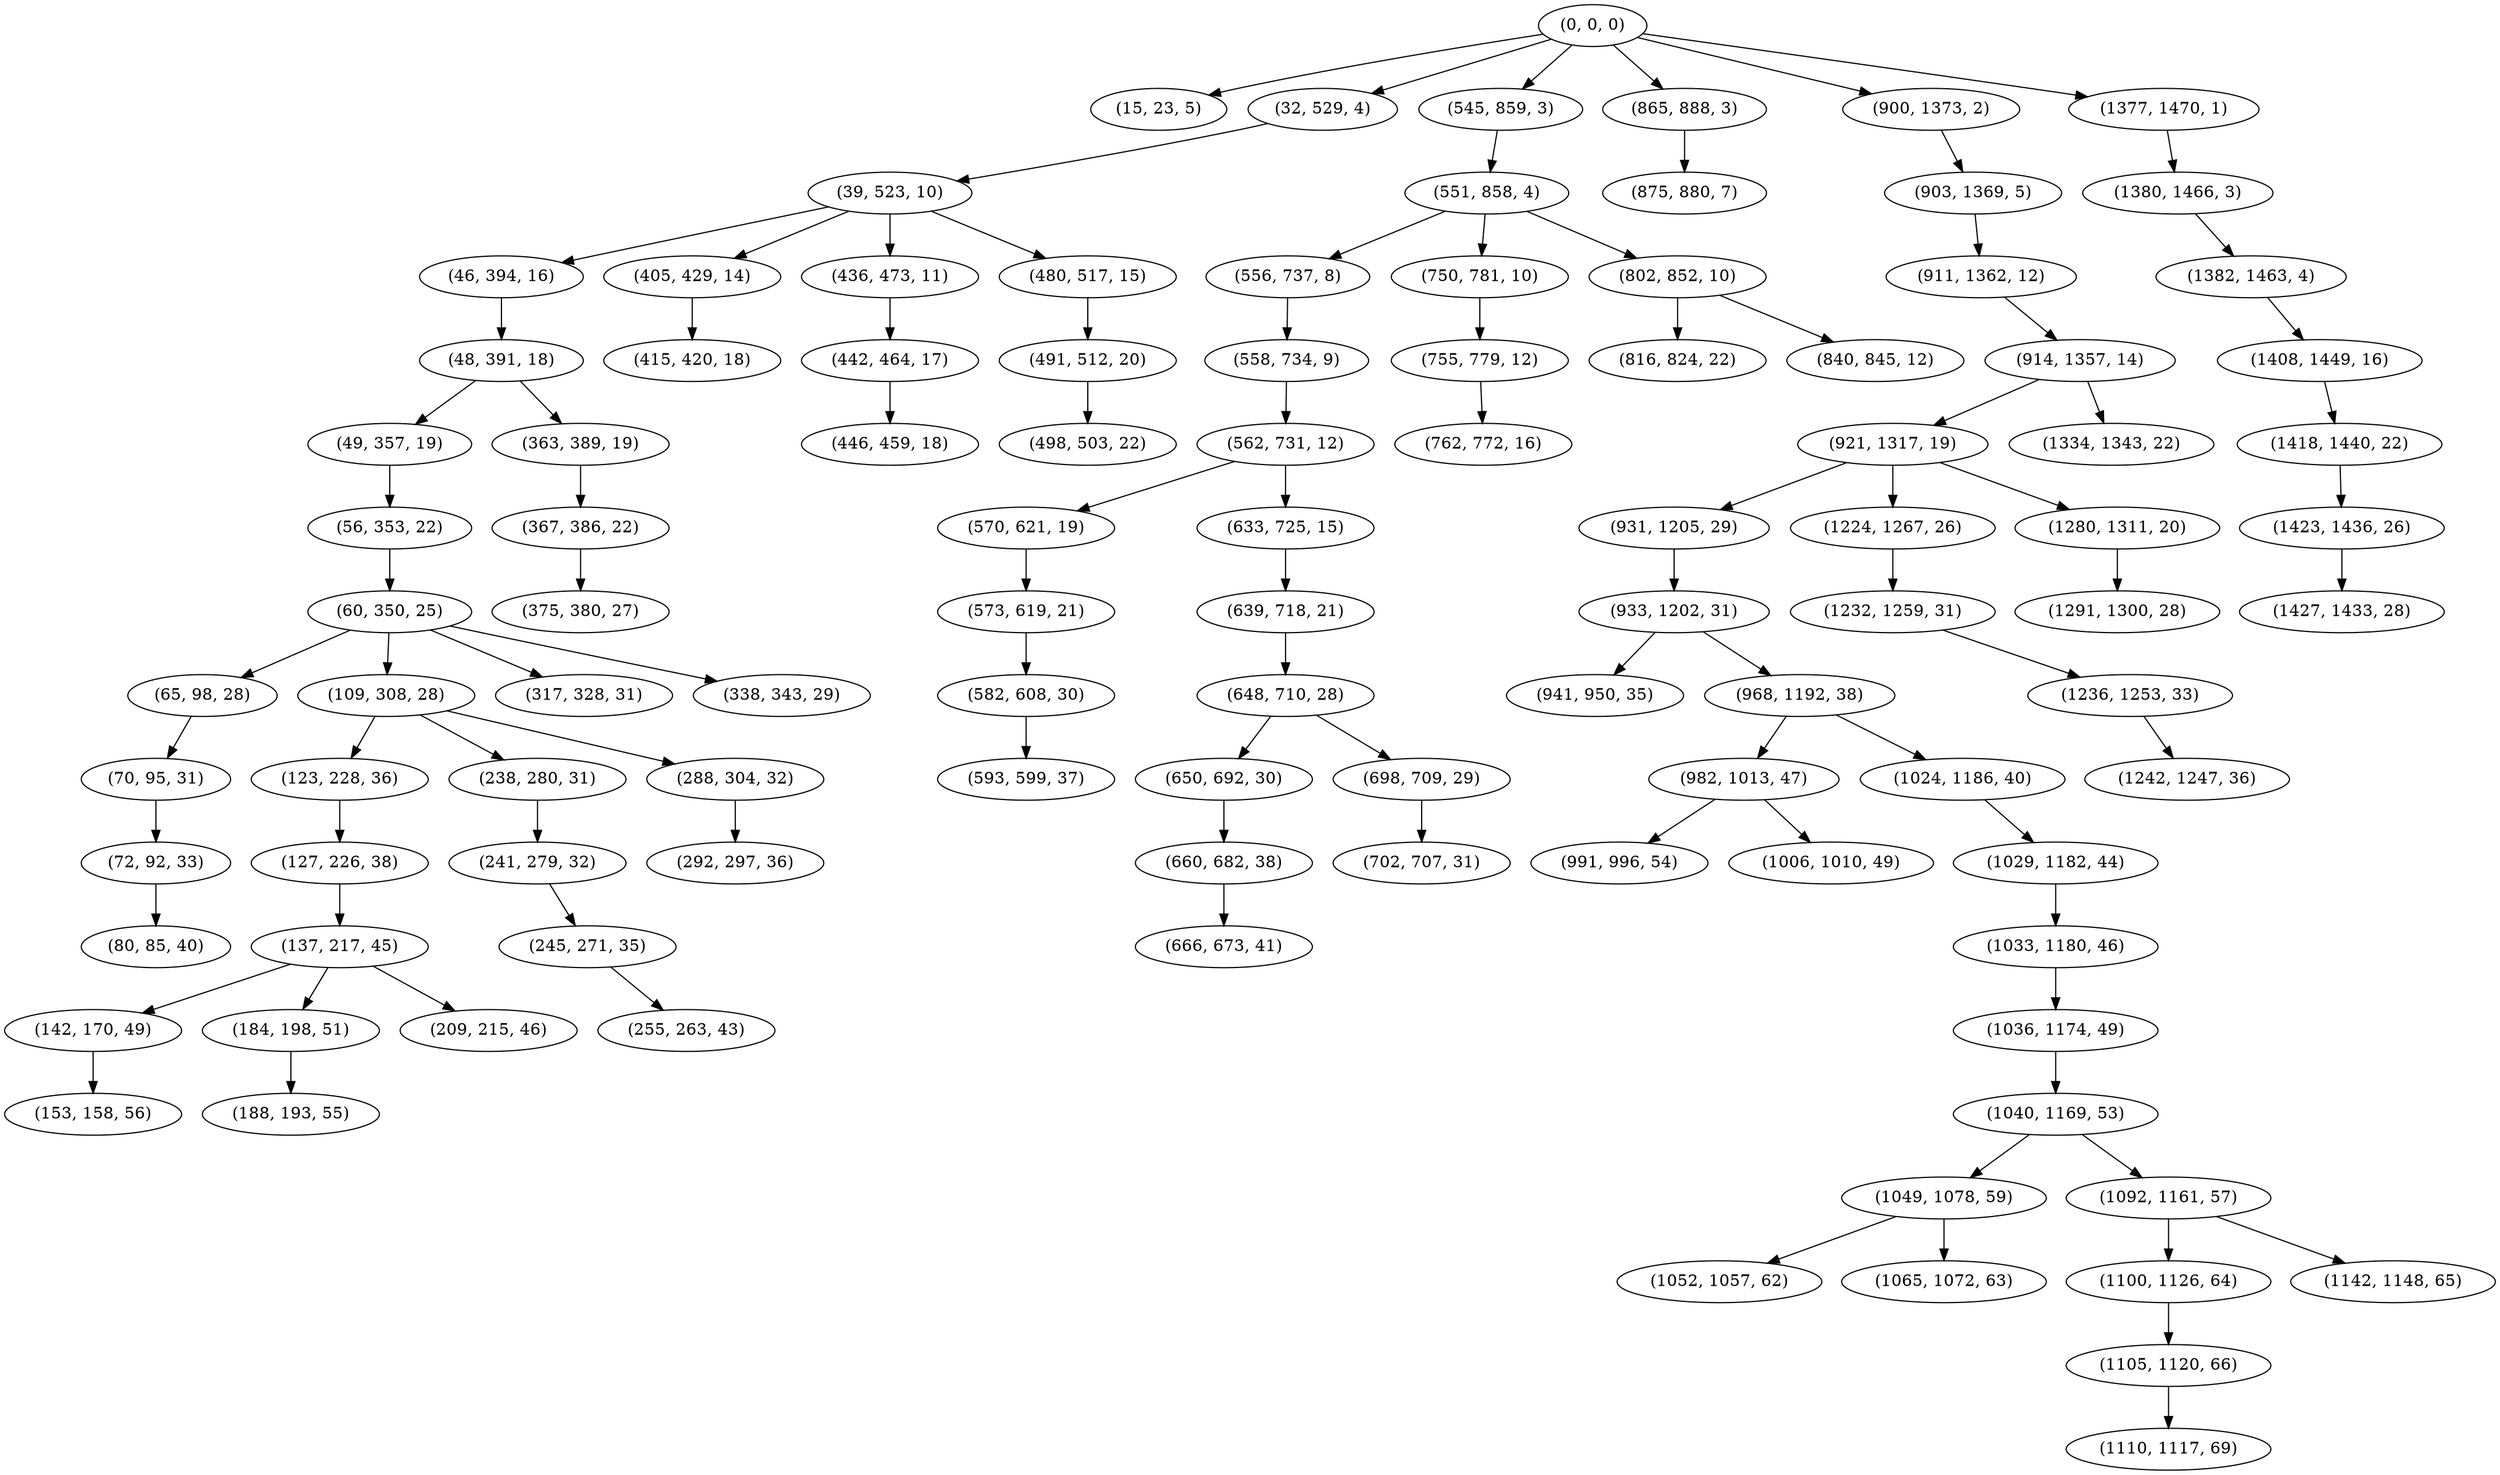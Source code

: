 digraph tree {
    "(0, 0, 0)";
    "(15, 23, 5)";
    "(32, 529, 4)";
    "(39, 523, 10)";
    "(46, 394, 16)";
    "(48, 391, 18)";
    "(49, 357, 19)";
    "(56, 353, 22)";
    "(60, 350, 25)";
    "(65, 98, 28)";
    "(70, 95, 31)";
    "(72, 92, 33)";
    "(80, 85, 40)";
    "(109, 308, 28)";
    "(123, 228, 36)";
    "(127, 226, 38)";
    "(137, 217, 45)";
    "(142, 170, 49)";
    "(153, 158, 56)";
    "(184, 198, 51)";
    "(188, 193, 55)";
    "(209, 215, 46)";
    "(238, 280, 31)";
    "(241, 279, 32)";
    "(245, 271, 35)";
    "(255, 263, 43)";
    "(288, 304, 32)";
    "(292, 297, 36)";
    "(317, 328, 31)";
    "(338, 343, 29)";
    "(363, 389, 19)";
    "(367, 386, 22)";
    "(375, 380, 27)";
    "(405, 429, 14)";
    "(415, 420, 18)";
    "(436, 473, 11)";
    "(442, 464, 17)";
    "(446, 459, 18)";
    "(480, 517, 15)";
    "(491, 512, 20)";
    "(498, 503, 22)";
    "(545, 859, 3)";
    "(551, 858, 4)";
    "(556, 737, 8)";
    "(558, 734, 9)";
    "(562, 731, 12)";
    "(570, 621, 19)";
    "(573, 619, 21)";
    "(582, 608, 30)";
    "(593, 599, 37)";
    "(633, 725, 15)";
    "(639, 718, 21)";
    "(648, 710, 28)";
    "(650, 692, 30)";
    "(660, 682, 38)";
    "(666, 673, 41)";
    "(698, 709, 29)";
    "(702, 707, 31)";
    "(750, 781, 10)";
    "(755, 779, 12)";
    "(762, 772, 16)";
    "(802, 852, 10)";
    "(816, 824, 22)";
    "(840, 845, 12)";
    "(865, 888, 3)";
    "(875, 880, 7)";
    "(900, 1373, 2)";
    "(903, 1369, 5)";
    "(911, 1362, 12)";
    "(914, 1357, 14)";
    "(921, 1317, 19)";
    "(931, 1205, 29)";
    "(933, 1202, 31)";
    "(941, 950, 35)";
    "(968, 1192, 38)";
    "(982, 1013, 47)";
    "(991, 996, 54)";
    "(1006, 1010, 49)";
    "(1024, 1186, 40)";
    "(1029, 1182, 44)";
    "(1033, 1180, 46)";
    "(1036, 1174, 49)";
    "(1040, 1169, 53)";
    "(1049, 1078, 59)";
    "(1052, 1057, 62)";
    "(1065, 1072, 63)";
    "(1092, 1161, 57)";
    "(1100, 1126, 64)";
    "(1105, 1120, 66)";
    "(1110, 1117, 69)";
    "(1142, 1148, 65)";
    "(1224, 1267, 26)";
    "(1232, 1259, 31)";
    "(1236, 1253, 33)";
    "(1242, 1247, 36)";
    "(1280, 1311, 20)";
    "(1291, 1300, 28)";
    "(1334, 1343, 22)";
    "(1377, 1470, 1)";
    "(1380, 1466, 3)";
    "(1382, 1463, 4)";
    "(1408, 1449, 16)";
    "(1418, 1440, 22)";
    "(1423, 1436, 26)";
    "(1427, 1433, 28)";
    "(0, 0, 0)" -> "(15, 23, 5)";
    "(0, 0, 0)" -> "(32, 529, 4)";
    "(0, 0, 0)" -> "(545, 859, 3)";
    "(0, 0, 0)" -> "(865, 888, 3)";
    "(0, 0, 0)" -> "(900, 1373, 2)";
    "(0, 0, 0)" -> "(1377, 1470, 1)";
    "(32, 529, 4)" -> "(39, 523, 10)";
    "(39, 523, 10)" -> "(46, 394, 16)";
    "(39, 523, 10)" -> "(405, 429, 14)";
    "(39, 523, 10)" -> "(436, 473, 11)";
    "(39, 523, 10)" -> "(480, 517, 15)";
    "(46, 394, 16)" -> "(48, 391, 18)";
    "(48, 391, 18)" -> "(49, 357, 19)";
    "(48, 391, 18)" -> "(363, 389, 19)";
    "(49, 357, 19)" -> "(56, 353, 22)";
    "(56, 353, 22)" -> "(60, 350, 25)";
    "(60, 350, 25)" -> "(65, 98, 28)";
    "(60, 350, 25)" -> "(109, 308, 28)";
    "(60, 350, 25)" -> "(317, 328, 31)";
    "(60, 350, 25)" -> "(338, 343, 29)";
    "(65, 98, 28)" -> "(70, 95, 31)";
    "(70, 95, 31)" -> "(72, 92, 33)";
    "(72, 92, 33)" -> "(80, 85, 40)";
    "(109, 308, 28)" -> "(123, 228, 36)";
    "(109, 308, 28)" -> "(238, 280, 31)";
    "(109, 308, 28)" -> "(288, 304, 32)";
    "(123, 228, 36)" -> "(127, 226, 38)";
    "(127, 226, 38)" -> "(137, 217, 45)";
    "(137, 217, 45)" -> "(142, 170, 49)";
    "(137, 217, 45)" -> "(184, 198, 51)";
    "(137, 217, 45)" -> "(209, 215, 46)";
    "(142, 170, 49)" -> "(153, 158, 56)";
    "(184, 198, 51)" -> "(188, 193, 55)";
    "(238, 280, 31)" -> "(241, 279, 32)";
    "(241, 279, 32)" -> "(245, 271, 35)";
    "(245, 271, 35)" -> "(255, 263, 43)";
    "(288, 304, 32)" -> "(292, 297, 36)";
    "(363, 389, 19)" -> "(367, 386, 22)";
    "(367, 386, 22)" -> "(375, 380, 27)";
    "(405, 429, 14)" -> "(415, 420, 18)";
    "(436, 473, 11)" -> "(442, 464, 17)";
    "(442, 464, 17)" -> "(446, 459, 18)";
    "(480, 517, 15)" -> "(491, 512, 20)";
    "(491, 512, 20)" -> "(498, 503, 22)";
    "(545, 859, 3)" -> "(551, 858, 4)";
    "(551, 858, 4)" -> "(556, 737, 8)";
    "(551, 858, 4)" -> "(750, 781, 10)";
    "(551, 858, 4)" -> "(802, 852, 10)";
    "(556, 737, 8)" -> "(558, 734, 9)";
    "(558, 734, 9)" -> "(562, 731, 12)";
    "(562, 731, 12)" -> "(570, 621, 19)";
    "(562, 731, 12)" -> "(633, 725, 15)";
    "(570, 621, 19)" -> "(573, 619, 21)";
    "(573, 619, 21)" -> "(582, 608, 30)";
    "(582, 608, 30)" -> "(593, 599, 37)";
    "(633, 725, 15)" -> "(639, 718, 21)";
    "(639, 718, 21)" -> "(648, 710, 28)";
    "(648, 710, 28)" -> "(650, 692, 30)";
    "(648, 710, 28)" -> "(698, 709, 29)";
    "(650, 692, 30)" -> "(660, 682, 38)";
    "(660, 682, 38)" -> "(666, 673, 41)";
    "(698, 709, 29)" -> "(702, 707, 31)";
    "(750, 781, 10)" -> "(755, 779, 12)";
    "(755, 779, 12)" -> "(762, 772, 16)";
    "(802, 852, 10)" -> "(816, 824, 22)";
    "(802, 852, 10)" -> "(840, 845, 12)";
    "(865, 888, 3)" -> "(875, 880, 7)";
    "(900, 1373, 2)" -> "(903, 1369, 5)";
    "(903, 1369, 5)" -> "(911, 1362, 12)";
    "(911, 1362, 12)" -> "(914, 1357, 14)";
    "(914, 1357, 14)" -> "(921, 1317, 19)";
    "(914, 1357, 14)" -> "(1334, 1343, 22)";
    "(921, 1317, 19)" -> "(931, 1205, 29)";
    "(921, 1317, 19)" -> "(1224, 1267, 26)";
    "(921, 1317, 19)" -> "(1280, 1311, 20)";
    "(931, 1205, 29)" -> "(933, 1202, 31)";
    "(933, 1202, 31)" -> "(941, 950, 35)";
    "(933, 1202, 31)" -> "(968, 1192, 38)";
    "(968, 1192, 38)" -> "(982, 1013, 47)";
    "(968, 1192, 38)" -> "(1024, 1186, 40)";
    "(982, 1013, 47)" -> "(991, 996, 54)";
    "(982, 1013, 47)" -> "(1006, 1010, 49)";
    "(1024, 1186, 40)" -> "(1029, 1182, 44)";
    "(1029, 1182, 44)" -> "(1033, 1180, 46)";
    "(1033, 1180, 46)" -> "(1036, 1174, 49)";
    "(1036, 1174, 49)" -> "(1040, 1169, 53)";
    "(1040, 1169, 53)" -> "(1049, 1078, 59)";
    "(1040, 1169, 53)" -> "(1092, 1161, 57)";
    "(1049, 1078, 59)" -> "(1052, 1057, 62)";
    "(1049, 1078, 59)" -> "(1065, 1072, 63)";
    "(1092, 1161, 57)" -> "(1100, 1126, 64)";
    "(1092, 1161, 57)" -> "(1142, 1148, 65)";
    "(1100, 1126, 64)" -> "(1105, 1120, 66)";
    "(1105, 1120, 66)" -> "(1110, 1117, 69)";
    "(1224, 1267, 26)" -> "(1232, 1259, 31)";
    "(1232, 1259, 31)" -> "(1236, 1253, 33)";
    "(1236, 1253, 33)" -> "(1242, 1247, 36)";
    "(1280, 1311, 20)" -> "(1291, 1300, 28)";
    "(1377, 1470, 1)" -> "(1380, 1466, 3)";
    "(1380, 1466, 3)" -> "(1382, 1463, 4)";
    "(1382, 1463, 4)" -> "(1408, 1449, 16)";
    "(1408, 1449, 16)" -> "(1418, 1440, 22)";
    "(1418, 1440, 22)" -> "(1423, 1436, 26)";
    "(1423, 1436, 26)" -> "(1427, 1433, 28)";
}
